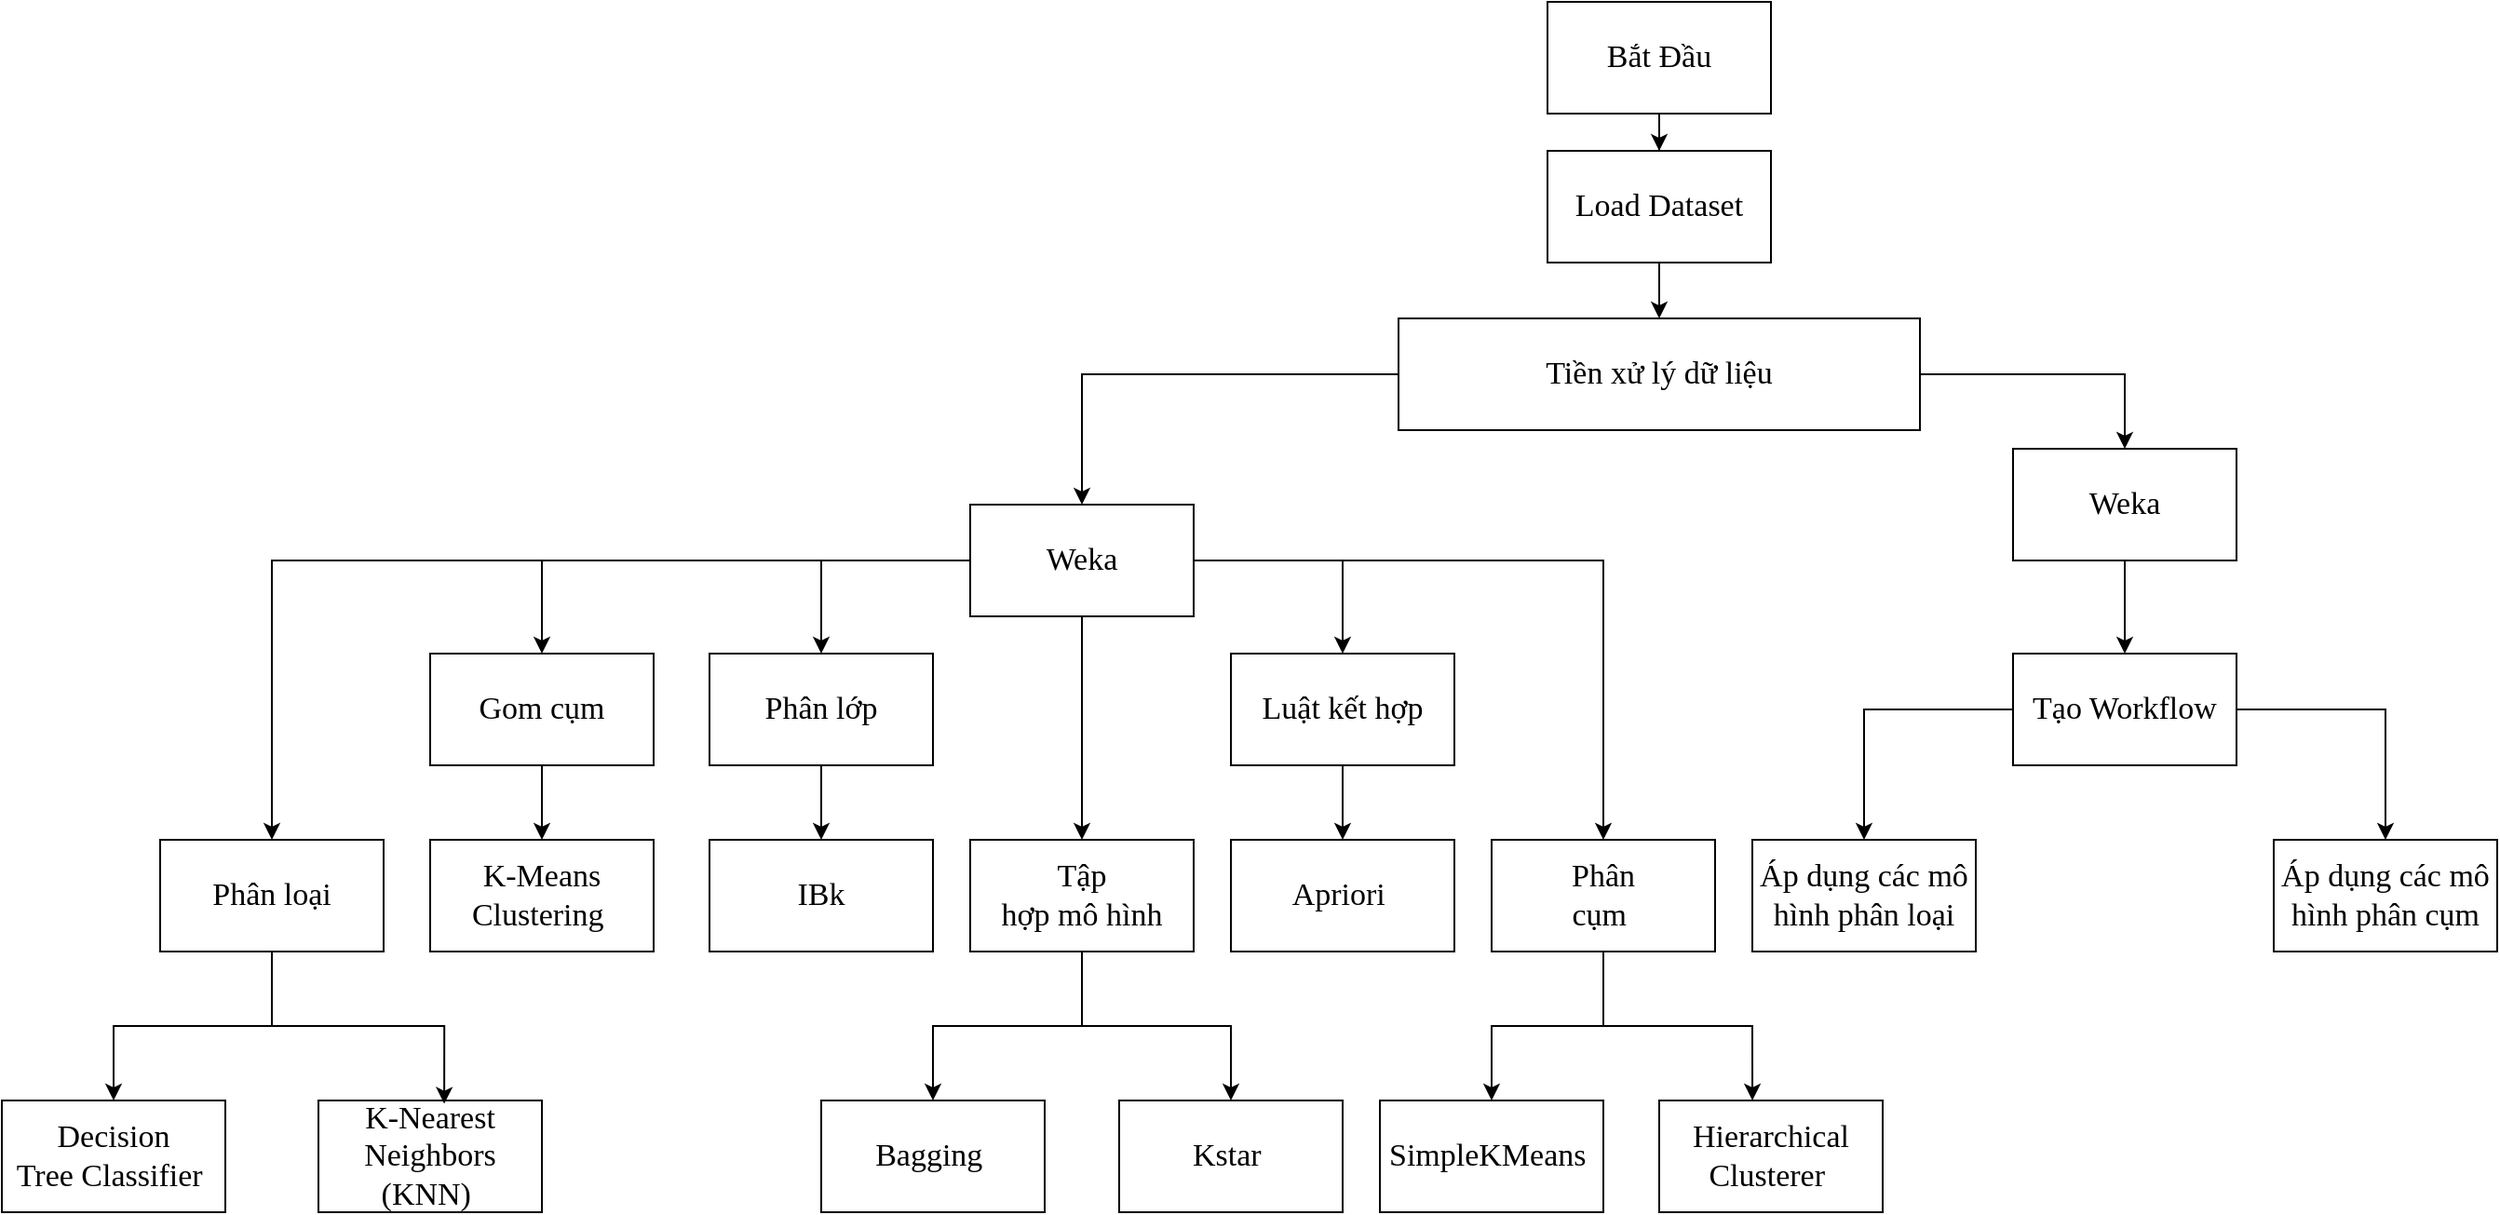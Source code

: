 <mxfile version="26.0.4">
  <diagram name="Trang-1" id="Gy7x3zNXoxx1i3Q-R_vj">
    <mxGraphModel dx="1613" dy="1096" grid="0" gridSize="10" guides="1" tooltips="1" connect="1" arrows="1" fold="1" page="0" pageScale="1" pageWidth="1169" pageHeight="827" math="0" shadow="0">
      <root>
        <mxCell id="0" />
        <mxCell id="1" parent="0" />
        <mxCell id="6DMQwFqQUjRo6mC77eed-3" style="edgeStyle=orthogonalEdgeStyle;rounded=0;orthogonalLoop=1;jettySize=auto;html=1;entryX=0.5;entryY=0;entryDx=0;entryDy=0;fontSize=17;fontFamily=Times New Roman;" edge="1" parent="1" source="6DMQwFqQUjRo6mC77eed-1" target="6DMQwFqQUjRo6mC77eed-2">
          <mxGeometry relative="1" as="geometry" />
        </mxCell>
        <mxCell id="6DMQwFqQUjRo6mC77eed-1" value="Bắt Đầu" style="rounded=0;whiteSpace=wrap;html=1;fontSize=17;fontFamily=Times New Roman;" vertex="1" parent="1">
          <mxGeometry x="1210" y="-150" width="120" height="60" as="geometry" />
        </mxCell>
        <mxCell id="6DMQwFqQUjRo6mC77eed-40" style="edgeStyle=orthogonalEdgeStyle;rounded=0;orthogonalLoop=1;jettySize=auto;html=1;entryX=0.5;entryY=0;entryDx=0;entryDy=0;fontSize=17;fontFamily=Times New Roman;" edge="1" parent="1" source="6DMQwFqQUjRo6mC77eed-2" target="6DMQwFqQUjRo6mC77eed-39">
          <mxGeometry relative="1" as="geometry" />
        </mxCell>
        <mxCell id="6DMQwFqQUjRo6mC77eed-2" value="Load Dataset" style="rounded=0;whiteSpace=wrap;html=1;fontSize=17;fontFamily=Times New Roman;" vertex="1" parent="1">
          <mxGeometry x="1210" y="-70" width="120" height="60" as="geometry" />
        </mxCell>
        <mxCell id="6DMQwFqQUjRo6mC77eed-7" style="edgeStyle=orthogonalEdgeStyle;rounded=0;orthogonalLoop=1;jettySize=auto;html=1;fontSize=17;fontFamily=Times New Roman;" edge="1" parent="1" source="6DMQwFqQUjRo6mC77eed-4" target="6DMQwFqQUjRo6mC77eed-6">
          <mxGeometry relative="1" as="geometry" />
        </mxCell>
        <mxCell id="6DMQwFqQUjRo6mC77eed-14" style="edgeStyle=orthogonalEdgeStyle;rounded=0;orthogonalLoop=1;jettySize=auto;html=1;entryX=0.5;entryY=0;entryDx=0;entryDy=0;fontSize=17;fontFamily=Times New Roman;" edge="1" parent="1" source="6DMQwFqQUjRo6mC77eed-4" target="6DMQwFqQUjRo6mC77eed-13">
          <mxGeometry relative="1" as="geometry" />
        </mxCell>
        <mxCell id="6DMQwFqQUjRo6mC77eed-18" style="edgeStyle=orthogonalEdgeStyle;rounded=0;orthogonalLoop=1;jettySize=auto;html=1;entryX=0.5;entryY=0;entryDx=0;entryDy=0;fontSize=17;fontFamily=Times New Roman;" edge="1" parent="1" source="6DMQwFqQUjRo6mC77eed-4" target="6DMQwFqQUjRo6mC77eed-17">
          <mxGeometry relative="1" as="geometry" />
        </mxCell>
        <mxCell id="6DMQwFqQUjRo6mC77eed-22" style="edgeStyle=orthogonalEdgeStyle;rounded=0;orthogonalLoop=1;jettySize=auto;html=1;entryX=0.5;entryY=0;entryDx=0;entryDy=0;fontSize=17;fontFamily=Times New Roman;" edge="1" parent="1" source="6DMQwFqQUjRo6mC77eed-4" target="6DMQwFqQUjRo6mC77eed-21">
          <mxGeometry relative="1" as="geometry" />
        </mxCell>
        <mxCell id="6DMQwFqQUjRo6mC77eed-31" style="edgeStyle=orthogonalEdgeStyle;rounded=0;orthogonalLoop=1;jettySize=auto;html=1;entryX=0.5;entryY=0;entryDx=0;entryDy=0;fontSize=17;fontFamily=Times New Roman;" edge="1" parent="1" source="6DMQwFqQUjRo6mC77eed-4" target="6DMQwFqQUjRo6mC77eed-28">
          <mxGeometry relative="1" as="geometry" />
        </mxCell>
        <mxCell id="6DMQwFqQUjRo6mC77eed-38" style="edgeStyle=orthogonalEdgeStyle;rounded=0;orthogonalLoop=1;jettySize=auto;html=1;entryX=0.5;entryY=0;entryDx=0;entryDy=0;fontSize=17;fontFamily=Times New Roman;" edge="1" parent="1" source="6DMQwFqQUjRo6mC77eed-4" target="6DMQwFqQUjRo6mC77eed-35">
          <mxGeometry relative="1" as="geometry" />
        </mxCell>
        <mxCell id="6DMQwFqQUjRo6mC77eed-4" value="Weka" style="rounded=0;whiteSpace=wrap;html=1;fontSize=17;fontFamily=Times New Roman;" vertex="1" parent="1">
          <mxGeometry x="900" y="120" width="120" height="60" as="geometry" />
        </mxCell>
        <mxCell id="6DMQwFqQUjRo6mC77eed-6" value="Phân loại" style="rounded=0;whiteSpace=wrap;html=1;fontSize=17;fontFamily=Times New Roman;" vertex="1" parent="1">
          <mxGeometry x="465" y="300" width="120" height="60" as="geometry" />
        </mxCell>
        <mxCell id="6DMQwFqQUjRo6mC77eed-8" value="&lt;span&gt;Decision&lt;br&gt;Tree Classifier&lt;/span&gt;&lt;span style=&quot;background-color: transparent; color: light-dark(rgb(0, 0, 0), rgb(255, 255, 255));&quot;&gt;&amp;nbsp;&lt;/span&gt;" style="rounded=0;whiteSpace=wrap;html=1;fontSize=17;fontFamily=Times New Roman;" vertex="1" parent="1">
          <mxGeometry x="380" y="440" width="120" height="60" as="geometry" />
        </mxCell>
        <mxCell id="6DMQwFqQUjRo6mC77eed-9" value="&lt;span&gt;K-Nearest Neighbors (KNN)&amp;nbsp;&lt;/span&gt;" style="rounded=0;whiteSpace=wrap;html=1;fontSize=17;fontFamily=Times New Roman;" vertex="1" parent="1">
          <mxGeometry x="550" y="440" width="120" height="60" as="geometry" />
        </mxCell>
        <mxCell id="6DMQwFqQUjRo6mC77eed-10" style="edgeStyle=orthogonalEdgeStyle;rounded=0;orthogonalLoop=1;jettySize=auto;html=1;entryX=0.5;entryY=0;entryDx=0;entryDy=0;fontSize=17;fontFamily=Times New Roman;" edge="1" parent="1" source="6DMQwFqQUjRo6mC77eed-6" target="6DMQwFqQUjRo6mC77eed-8">
          <mxGeometry relative="1" as="geometry" />
        </mxCell>
        <mxCell id="6DMQwFqQUjRo6mC77eed-11" style="edgeStyle=orthogonalEdgeStyle;rounded=0;orthogonalLoop=1;jettySize=auto;html=1;entryX=0.563;entryY=0.03;entryDx=0;entryDy=0;entryPerimeter=0;fontSize=17;fontFamily=Times New Roman;" edge="1" parent="1" source="6DMQwFqQUjRo6mC77eed-6" target="6DMQwFqQUjRo6mC77eed-9">
          <mxGeometry relative="1" as="geometry" />
        </mxCell>
        <mxCell id="6DMQwFqQUjRo6mC77eed-16" style="edgeStyle=orthogonalEdgeStyle;rounded=0;orthogonalLoop=1;jettySize=auto;html=1;entryX=0.5;entryY=0;entryDx=0;entryDy=0;fontSize=17;fontFamily=Times New Roman;" edge="1" parent="1" source="6DMQwFqQUjRo6mC77eed-13" target="6DMQwFqQUjRo6mC77eed-15">
          <mxGeometry relative="1" as="geometry" />
        </mxCell>
        <mxCell id="6DMQwFqQUjRo6mC77eed-13" value="Gom cụm" style="rounded=0;whiteSpace=wrap;html=1;fontSize=17;fontFamily=Times New Roman;" vertex="1" parent="1">
          <mxGeometry x="610" y="200" width="120" height="60" as="geometry" />
        </mxCell>
        <mxCell id="6DMQwFqQUjRo6mC77eed-15" value="&lt;span&gt;K-Means&lt;br&gt;Clustering&amp;nbsp;&lt;/span&gt;" style="rounded=0;whiteSpace=wrap;html=1;fontSize=17;fontFamily=Times New Roman;" vertex="1" parent="1">
          <mxGeometry x="610" y="300" width="120" height="60" as="geometry" />
        </mxCell>
        <mxCell id="6DMQwFqQUjRo6mC77eed-20" style="edgeStyle=orthogonalEdgeStyle;rounded=0;orthogonalLoop=1;jettySize=auto;html=1;fontSize=17;fontFamily=Times New Roman;" edge="1" parent="1" source="6DMQwFqQUjRo6mC77eed-17" target="6DMQwFqQUjRo6mC77eed-19">
          <mxGeometry relative="1" as="geometry" />
        </mxCell>
        <mxCell id="6DMQwFqQUjRo6mC77eed-17" value="Phân lớp" style="rounded=0;whiteSpace=wrap;html=1;fontSize=17;fontFamily=Times New Roman;" vertex="1" parent="1">
          <mxGeometry x="760" y="200" width="120" height="60" as="geometry" />
        </mxCell>
        <mxCell id="6DMQwFqQUjRo6mC77eed-19" value="&lt;span&gt;IBk&lt;/span&gt;" style="rounded=0;whiteSpace=wrap;html=1;fontSize=17;fontFamily=Times New Roman;" vertex="1" parent="1">
          <mxGeometry x="760" y="300" width="120" height="60" as="geometry" />
        </mxCell>
        <mxCell id="6DMQwFqQUjRo6mC77eed-26" style="edgeStyle=orthogonalEdgeStyle;rounded=0;orthogonalLoop=1;jettySize=auto;html=1;entryX=0.5;entryY=0;entryDx=0;entryDy=0;fontSize=17;fontFamily=Times New Roman;" edge="1" parent="1" source="6DMQwFqQUjRo6mC77eed-21" target="6DMQwFqQUjRo6mC77eed-24">
          <mxGeometry relative="1" as="geometry" />
        </mxCell>
        <mxCell id="6DMQwFqQUjRo6mC77eed-27" style="edgeStyle=orthogonalEdgeStyle;rounded=0;orthogonalLoop=1;jettySize=auto;html=1;entryX=0.5;entryY=0;entryDx=0;entryDy=0;fontSize=17;fontFamily=Times New Roman;" edge="1" parent="1" source="6DMQwFqQUjRo6mC77eed-21" target="6DMQwFqQUjRo6mC77eed-25">
          <mxGeometry relative="1" as="geometry" />
        </mxCell>
        <mxCell id="6DMQwFqQUjRo6mC77eed-21" value="&lt;span&gt;Tập&lt;br&gt;hợp mô hình&lt;/span&gt;" style="rounded=0;whiteSpace=wrap;html=1;fontSize=17;fontFamily=Times New Roman;" vertex="1" parent="1">
          <mxGeometry x="900" y="300" width="120" height="60" as="geometry" />
        </mxCell>
        <mxCell id="6DMQwFqQUjRo6mC77eed-24" value="&lt;span&gt;Bagging&amp;nbsp;&lt;/span&gt;" style="rounded=0;whiteSpace=wrap;html=1;fontSize=17;fontFamily=Times New Roman;" vertex="1" parent="1">
          <mxGeometry x="820" y="440" width="120" height="60" as="geometry" />
        </mxCell>
        <mxCell id="6DMQwFqQUjRo6mC77eed-25" value="&lt;span&gt;Kstar&amp;nbsp;&lt;/span&gt;" style="rounded=0;whiteSpace=wrap;html=1;fontSize=17;fontFamily=Times New Roman;" vertex="1" parent="1">
          <mxGeometry x="980" y="440" width="120" height="60" as="geometry" />
        </mxCell>
        <mxCell id="6DMQwFqQUjRo6mC77eed-30" style="edgeStyle=orthogonalEdgeStyle;rounded=0;orthogonalLoop=1;jettySize=auto;html=1;entryX=0.5;entryY=0;entryDx=0;entryDy=0;fontSize=17;fontFamily=Times New Roman;" edge="1" parent="1" source="6DMQwFqQUjRo6mC77eed-28" target="6DMQwFqQUjRo6mC77eed-29">
          <mxGeometry relative="1" as="geometry" />
        </mxCell>
        <mxCell id="6DMQwFqQUjRo6mC77eed-28" value="&lt;span&gt;Phân&lt;br&gt;cụm&amp;nbsp;&lt;/span&gt;" style="rounded=0;whiteSpace=wrap;html=1;fontSize=17;fontFamily=Times New Roman;" vertex="1" parent="1">
          <mxGeometry x="1180" y="300" width="120" height="60" as="geometry" />
        </mxCell>
        <mxCell id="6DMQwFqQUjRo6mC77eed-29" value="&lt;span&gt;SimpleKMeans&amp;nbsp;&lt;/span&gt;" style="rounded=0;whiteSpace=wrap;html=1;fontSize=17;fontFamily=Times New Roman;" vertex="1" parent="1">
          <mxGeometry x="1120" y="440" width="120" height="60" as="geometry" />
        </mxCell>
        <mxCell id="6DMQwFqQUjRo6mC77eed-32" value="&lt;span&gt;Hierarchical&lt;br&gt;Clusterer&amp;nbsp;&lt;/span&gt;" style="rounded=0;whiteSpace=wrap;html=1;fontSize=17;fontFamily=Times New Roman;" vertex="1" parent="1">
          <mxGeometry x="1270" y="440" width="120" height="60" as="geometry" />
        </mxCell>
        <mxCell id="6DMQwFqQUjRo6mC77eed-33" style="edgeStyle=orthogonalEdgeStyle;rounded=0;orthogonalLoop=1;jettySize=auto;html=1;entryX=0.417;entryY=0;entryDx=0;entryDy=0;entryPerimeter=0;fontSize=17;fontFamily=Times New Roman;" edge="1" parent="1" source="6DMQwFqQUjRo6mC77eed-28" target="6DMQwFqQUjRo6mC77eed-32">
          <mxGeometry relative="1" as="geometry" />
        </mxCell>
        <mxCell id="6DMQwFqQUjRo6mC77eed-37" style="edgeStyle=orthogonalEdgeStyle;rounded=0;orthogonalLoop=1;jettySize=auto;html=1;entryX=0.5;entryY=0;entryDx=0;entryDy=0;fontSize=17;fontFamily=Times New Roman;" edge="1" parent="1" source="6DMQwFqQUjRo6mC77eed-35" target="6DMQwFqQUjRo6mC77eed-36">
          <mxGeometry relative="1" as="geometry" />
        </mxCell>
        <mxCell id="6DMQwFqQUjRo6mC77eed-35" value="Luật kết hợp" style="rounded=0;whiteSpace=wrap;html=1;fontSize=17;fontFamily=Times New Roman;" vertex="1" parent="1">
          <mxGeometry x="1040" y="200" width="120" height="60" as="geometry" />
        </mxCell>
        <mxCell id="6DMQwFqQUjRo6mC77eed-36" value="&lt;span&gt;Apriori&amp;nbsp;&lt;/span&gt;" style="rounded=0;whiteSpace=wrap;html=1;fontSize=17;fontFamily=Times New Roman;" vertex="1" parent="1">
          <mxGeometry x="1040" y="300" width="120" height="60" as="geometry" />
        </mxCell>
        <mxCell id="6DMQwFqQUjRo6mC77eed-43" style="edgeStyle=orthogonalEdgeStyle;rounded=0;orthogonalLoop=1;jettySize=auto;html=1;entryX=0.5;entryY=0;entryDx=0;entryDy=0;fontSize=17;fontFamily=Times New Roman;" edge="1" parent="1" source="6DMQwFqQUjRo6mC77eed-39" target="6DMQwFqQUjRo6mC77eed-42">
          <mxGeometry relative="1" as="geometry" />
        </mxCell>
        <mxCell id="6DMQwFqQUjRo6mC77eed-39" value="Tiền xử lý dữ liệu" style="rounded=0;whiteSpace=wrap;html=1;fontSize=17;fontFamily=Times New Roman;" vertex="1" parent="1">
          <mxGeometry x="1130" y="20" width="280" height="60" as="geometry" />
        </mxCell>
        <mxCell id="6DMQwFqQUjRo6mC77eed-41" style="edgeStyle=orthogonalEdgeStyle;rounded=0;orthogonalLoop=1;jettySize=auto;html=1;entryX=0.5;entryY=0;entryDx=0;entryDy=0;fontSize=17;fontFamily=Times New Roman;" edge="1" parent="1" source="6DMQwFqQUjRo6mC77eed-39" target="6DMQwFqQUjRo6mC77eed-4">
          <mxGeometry relative="1" as="geometry">
            <mxPoint x="780" y="90" as="targetPoint" />
          </mxGeometry>
        </mxCell>
        <mxCell id="6DMQwFqQUjRo6mC77eed-46" style="edgeStyle=orthogonalEdgeStyle;rounded=0;orthogonalLoop=1;jettySize=auto;html=1;entryX=0.5;entryY=0;entryDx=0;entryDy=0;fontSize=17;fontFamily=Times New Roman;" edge="1" parent="1" source="6DMQwFqQUjRo6mC77eed-42" target="6DMQwFqQUjRo6mC77eed-44">
          <mxGeometry relative="1" as="geometry" />
        </mxCell>
        <mxCell id="6DMQwFqQUjRo6mC77eed-42" value="Weka" style="rounded=0;whiteSpace=wrap;html=1;fontSize=17;fontFamily=Times New Roman;" vertex="1" parent="1">
          <mxGeometry x="1460" y="90" width="120" height="60" as="geometry" />
        </mxCell>
        <mxCell id="6DMQwFqQUjRo6mC77eed-49" style="edgeStyle=orthogonalEdgeStyle;rounded=0;orthogonalLoop=1;jettySize=auto;html=1;fontSize=17;fontFamily=Times New Roman;" edge="1" parent="1" source="6DMQwFqQUjRo6mC77eed-44" target="6DMQwFqQUjRo6mC77eed-47">
          <mxGeometry relative="1" as="geometry" />
        </mxCell>
        <mxCell id="6DMQwFqQUjRo6mC77eed-50" style="edgeStyle=orthogonalEdgeStyle;rounded=0;orthogonalLoop=1;jettySize=auto;html=1;entryX=0.5;entryY=0;entryDx=0;entryDy=0;fontSize=17;fontFamily=Times New Roman;" edge="1" parent="1" source="6DMQwFqQUjRo6mC77eed-44" target="6DMQwFqQUjRo6mC77eed-48">
          <mxGeometry relative="1" as="geometry" />
        </mxCell>
        <mxCell id="6DMQwFqQUjRo6mC77eed-44" value="Tạo Workflow" style="rounded=0;whiteSpace=wrap;html=1;fontSize=17;fontFamily=Times New Roman;" vertex="1" parent="1">
          <mxGeometry x="1460" y="200" width="120" height="60" as="geometry" />
        </mxCell>
        <mxCell id="6DMQwFqQUjRo6mC77eed-47" value="&lt;font&gt;&lt;span&gt;Áp dụng các mô hình phân loại&lt;/span&gt;&lt;/font&gt;" style="rounded=0;whiteSpace=wrap;html=1;fontSize=17;fontFamily=Times New Roman;" vertex="1" parent="1">
          <mxGeometry x="1320" y="300" width="120" height="60" as="geometry" />
        </mxCell>
        <mxCell id="6DMQwFqQUjRo6mC77eed-48" value="&lt;font&gt;&lt;span&gt;Áp dụng các mô hình phân cụm&lt;/span&gt;&lt;/font&gt;" style="rounded=0;whiteSpace=wrap;html=1;fontSize=17;fontFamily=Times New Roman;" vertex="1" parent="1">
          <mxGeometry x="1600" y="300" width="120" height="60" as="geometry" />
        </mxCell>
      </root>
    </mxGraphModel>
  </diagram>
</mxfile>
